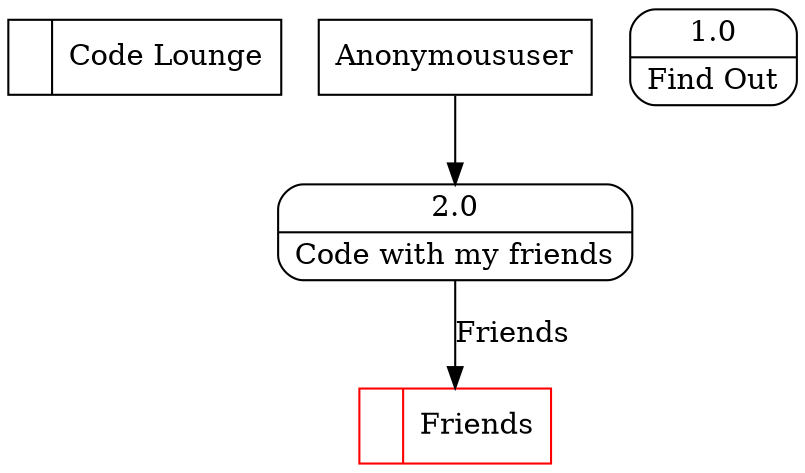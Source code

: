 digraph dfd2{ 
node[shape=record]
200 [label="<f0>  |<f1> Code Lounge " ];
201 [label="Anonymoususer" shape=box];
202 [label="{<f0> 1.0|<f1> Find Out }" shape=Mrecord];
2 [label="{<f0> 2.0|<f1> Code with my friends }" shape=Mrecord];
201 -> 2
1001 [label="<f0>  |<f1> Friends " color=red];
2 -> 1001 [label="Friends"]
}